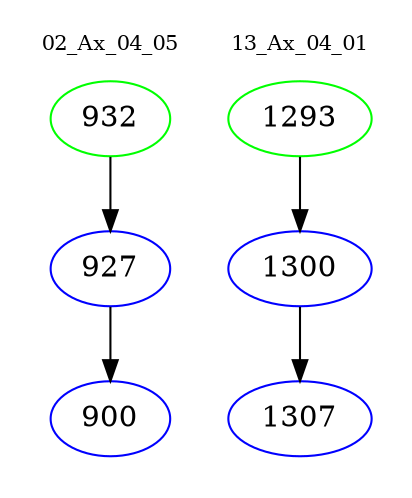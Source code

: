 digraph{
subgraph cluster_0 {
color = white
label = "02_Ax_04_05";
fontsize=10;
T0_932 [label="932", color="green"]
T0_932 -> T0_927 [color="black"]
T0_927 [label="927", color="blue"]
T0_927 -> T0_900 [color="black"]
T0_900 [label="900", color="blue"]
}
subgraph cluster_1 {
color = white
label = "13_Ax_04_01";
fontsize=10;
T1_1293 [label="1293", color="green"]
T1_1293 -> T1_1300 [color="black"]
T1_1300 [label="1300", color="blue"]
T1_1300 -> T1_1307 [color="black"]
T1_1307 [label="1307", color="blue"]
}
}
